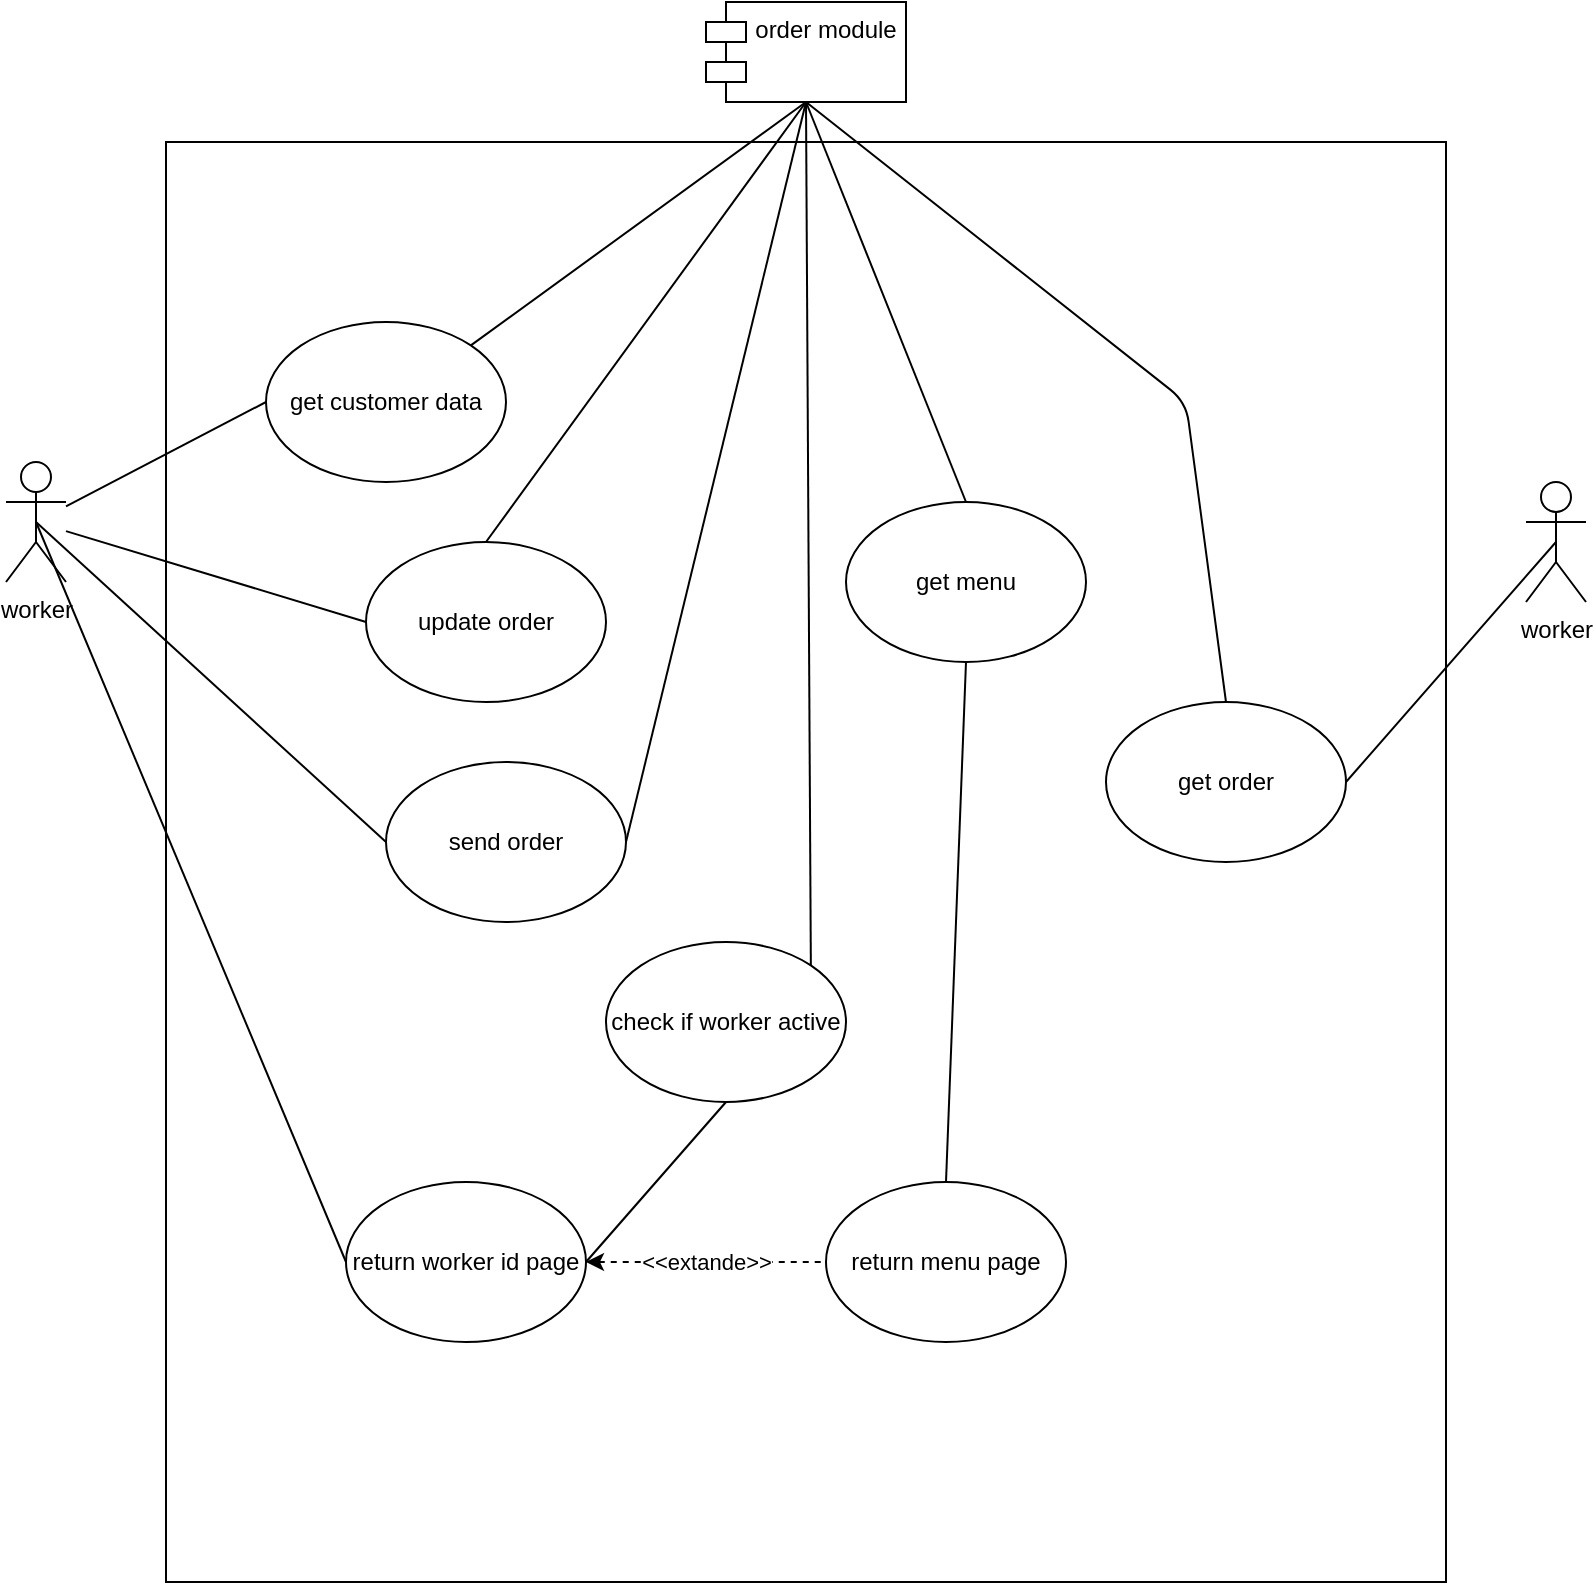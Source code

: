 <mxfile version="13.7.9" type="device"><diagram id="OOFQfCedXWVnFaOJ-vc6" name="Page-1"><mxGraphModel dx="1422" dy="822" grid="1" gridSize="10" guides="1" tooltips="1" connect="1" arrows="1" fold="1" page="1" pageScale="1" pageWidth="850" pageHeight="1100" math="0" shadow="0"><root><mxCell id="0"/><mxCell id="1" parent="0"/><mxCell id="QT7aByYPTH6HTAvfmRyU-1" value="" style="rounded=0;whiteSpace=wrap;html=1;" vertex="1" parent="1"><mxGeometry x="120" y="80" width="640" height="720" as="geometry"/></mxCell><mxCell id="QT7aByYPTH6HTAvfmRyU-2" value="worker" style="shape=umlActor;verticalLabelPosition=bottom;verticalAlign=top;html=1;outlineConnect=0;" vertex="1" parent="1"><mxGeometry x="40" y="240" width="30" height="60" as="geometry"/></mxCell><mxCell id="QT7aByYPTH6HTAvfmRyU-3" value="return menu page" style="ellipse;whiteSpace=wrap;html=1;" vertex="1" parent="1"><mxGeometry x="450" y="600" width="120" height="80" as="geometry"/></mxCell><mxCell id="QT7aByYPTH6HTAvfmRyU-4" value="order module" style="shape=module;align=left;spacingLeft=20;align=center;verticalAlign=top;" vertex="1" parent="1"><mxGeometry x="390" y="10" width="100" height="50" as="geometry"/></mxCell><mxCell id="QT7aByYPTH6HTAvfmRyU-5" value="get menu" style="ellipse;whiteSpace=wrap;html=1;" vertex="1" parent="1"><mxGeometry x="460" y="260" width="120" height="80" as="geometry"/></mxCell><mxCell id="QT7aByYPTH6HTAvfmRyU-6" value="return worker id page" style="ellipse;whiteSpace=wrap;html=1;" vertex="1" parent="1"><mxGeometry x="210" y="600" width="120" height="80" as="geometry"/></mxCell><mxCell id="QT7aByYPTH6HTAvfmRyU-7" value="check if worker active" style="ellipse;whiteSpace=wrap;html=1;" vertex="1" parent="1"><mxGeometry x="340" y="480" width="120" height="80" as="geometry"/></mxCell><mxCell id="QT7aByYPTH6HTAvfmRyU-8" value="" style="endArrow=none;html=1;exitX=0.5;exitY=0.5;exitDx=0;exitDy=0;exitPerimeter=0;entryX=0;entryY=0.5;entryDx=0;entryDy=0;" edge="1" parent="1" source="QT7aByYPTH6HTAvfmRyU-2" target="QT7aByYPTH6HTAvfmRyU-6"><mxGeometry width="50" height="50" relative="1" as="geometry"><mxPoint x="400" y="440" as="sourcePoint"/><mxPoint x="450" y="390" as="targetPoint"/></mxGeometry></mxCell><mxCell id="QT7aByYPTH6HTAvfmRyU-9" value="" style="endArrow=none;html=1;exitX=0.5;exitY=1;exitDx=0;exitDy=0;entryX=1;entryY=0.5;entryDx=0;entryDy=0;" edge="1" parent="1" source="QT7aByYPTH6HTAvfmRyU-7" target="QT7aByYPTH6HTAvfmRyU-6"><mxGeometry width="50" height="50" relative="1" as="geometry"><mxPoint x="410" y="630" as="sourcePoint"/><mxPoint x="605" y="770" as="targetPoint"/></mxGeometry></mxCell><mxCell id="QT7aByYPTH6HTAvfmRyU-10" value="&amp;lt;&amp;lt;extande&amp;gt;&amp;gt;" style="endArrow=none;html=1;exitX=1;exitY=0.5;exitDx=0;exitDy=0;entryX=0;entryY=0.5;entryDx=0;entryDy=0;dashed=1;startArrow=classic;startFill=1;" edge="1" parent="1" source="QT7aByYPTH6HTAvfmRyU-6" target="QT7aByYPTH6HTAvfmRyU-3"><mxGeometry width="50" height="50" relative="1" as="geometry"><mxPoint x="320" y="520" as="sourcePoint"/><mxPoint x="320" y="460" as="targetPoint"/></mxGeometry></mxCell><mxCell id="QT7aByYPTH6HTAvfmRyU-11" value="" style="endArrow=none;html=1;exitX=0.5;exitY=1;exitDx=0;exitDy=0;entryX=0.5;entryY=0;entryDx=0;entryDy=0;" edge="1" parent="1" source="QT7aByYPTH6HTAvfmRyU-5" target="QT7aByYPTH6HTAvfmRyU-3"><mxGeometry width="50" height="50" relative="1" as="geometry"><mxPoint x="380" y="560" as="sourcePoint"/><mxPoint x="450" y="560" as="targetPoint"/></mxGeometry></mxCell><mxCell id="QT7aByYPTH6HTAvfmRyU-12" value="" style="endArrow=none;html=1;entryX=0.5;entryY=1;entryDx=0;entryDy=0;exitX=1;exitY=0;exitDx=0;exitDy=0;" edge="1" parent="1" source="QT7aByYPTH6HTAvfmRyU-7" target="QT7aByYPTH6HTAvfmRyU-4"><mxGeometry width="50" height="50" relative="1" as="geometry"><mxPoint x="320" y="520" as="sourcePoint"/><mxPoint x="320" y="460" as="targetPoint"/></mxGeometry></mxCell><mxCell id="QT7aByYPTH6HTAvfmRyU-13" value="" style="endArrow=none;html=1;exitX=0.5;exitY=0;exitDx=0;exitDy=0;entryX=0.5;entryY=1;entryDx=0;entryDy=0;" edge="1" parent="1" source="QT7aByYPTH6HTAvfmRyU-5" target="QT7aByYPTH6HTAvfmRyU-4"><mxGeometry width="50" height="50" relative="1" as="geometry"><mxPoint x="320" y="380" as="sourcePoint"/><mxPoint x="450" y="70" as="targetPoint"/></mxGeometry></mxCell><mxCell id="QT7aByYPTH6HTAvfmRyU-14" value="send order" style="ellipse;whiteSpace=wrap;html=1;" vertex="1" parent="1"><mxGeometry x="230" y="390" width="120" height="80" as="geometry"/></mxCell><mxCell id="QT7aByYPTH6HTAvfmRyU-15" value="" style="endArrow=none;html=1;exitX=0.5;exitY=0.5;exitDx=0;exitDy=0;exitPerimeter=0;entryX=0;entryY=0.5;entryDx=0;entryDy=0;" edge="1" parent="1" source="QT7aByYPTH6HTAvfmRyU-2" target="QT7aByYPTH6HTAvfmRyU-14"><mxGeometry width="50" height="50" relative="1" as="geometry"><mxPoint x="65" y="280" as="sourcePoint"/><mxPoint x="260" y="420" as="targetPoint"/></mxGeometry></mxCell><mxCell id="QT7aByYPTH6HTAvfmRyU-16" value="" style="endArrow=none;html=1;exitX=1;exitY=0.5;exitDx=0;exitDy=0;entryX=0.5;entryY=1;entryDx=0;entryDy=0;" edge="1" parent="1" source="QT7aByYPTH6HTAvfmRyU-14" target="QT7aByYPTH6HTAvfmRyU-4"><mxGeometry width="50" height="50" relative="1" as="geometry"><mxPoint x="320" y="380" as="sourcePoint"/><mxPoint x="450" y="70" as="targetPoint"/></mxGeometry></mxCell><mxCell id="QT7aByYPTH6HTAvfmRyU-18" value="update order" style="ellipse;whiteSpace=wrap;html=1;" vertex="1" parent="1"><mxGeometry x="220" y="280" width="120" height="80" as="geometry"/></mxCell><mxCell id="QT7aByYPTH6HTAvfmRyU-19" value="" style="endArrow=none;html=1;exitX=0.5;exitY=0;exitDx=0;exitDy=0;entryX=0.5;entryY=1;entryDx=0;entryDy=0;" edge="1" parent="1" source="QT7aByYPTH6HTAvfmRyU-18" target="QT7aByYPTH6HTAvfmRyU-4"><mxGeometry width="50" height="50" relative="1" as="geometry"><mxPoint x="330" y="560" as="sourcePoint"/><mxPoint x="450" y="70" as="targetPoint"/></mxGeometry></mxCell><mxCell id="QT7aByYPTH6HTAvfmRyU-20" value="" style="endArrow=none;html=1;entryX=0;entryY=0.5;entryDx=0;entryDy=0;" edge="1" parent="1" source="QT7aByYPTH6HTAvfmRyU-2" target="QT7aByYPTH6HTAvfmRyU-18"><mxGeometry width="50" height="50" relative="1" as="geometry"><mxPoint x="150" y="350" as="sourcePoint"/><mxPoint x="200" y="300" as="targetPoint"/></mxGeometry></mxCell><mxCell id="QT7aByYPTH6HTAvfmRyU-21" value="get customer data" style="ellipse;whiteSpace=wrap;html=1;" vertex="1" parent="1"><mxGeometry x="170" y="170" width="120" height="80" as="geometry"/></mxCell><mxCell id="QT7aByYPTH6HTAvfmRyU-22" value="" style="endArrow=none;html=1;entryX=0;entryY=0.5;entryDx=0;entryDy=0;" edge="1" parent="1" source="QT7aByYPTH6HTAvfmRyU-2" target="QT7aByYPTH6HTAvfmRyU-21"><mxGeometry width="50" height="50" relative="1" as="geometry"><mxPoint x="50" y="270" as="sourcePoint"/><mxPoint x="210" y="430" as="targetPoint"/></mxGeometry></mxCell><mxCell id="QT7aByYPTH6HTAvfmRyU-23" value="" style="endArrow=none;html=1;exitX=1;exitY=0;exitDx=0;exitDy=0;entryX=0.5;entryY=1;entryDx=0;entryDy=0;" edge="1" parent="1" source="QT7aByYPTH6HTAvfmRyU-21" target="QT7aByYPTH6HTAvfmRyU-4"><mxGeometry width="50" height="50" relative="1" as="geometry"><mxPoint x="270" y="390" as="sourcePoint"/><mxPoint x="450" y="70" as="targetPoint"/></mxGeometry></mxCell><mxCell id="QT7aByYPTH6HTAvfmRyU-24" value="get order" style="ellipse;whiteSpace=wrap;html=1;" vertex="1" parent="1"><mxGeometry x="590" y="360" width="120" height="80" as="geometry"/></mxCell><mxCell id="QT7aByYPTH6HTAvfmRyU-25" value="" style="endArrow=none;html=1;exitX=0.5;exitY=0;exitDx=0;exitDy=0;entryX=0.5;entryY=1;entryDx=0;entryDy=0;" edge="1" parent="1" source="QT7aByYPTH6HTAvfmRyU-24" target="QT7aByYPTH6HTAvfmRyU-4"><mxGeometry width="50" height="50" relative="1" as="geometry"><mxPoint x="530" y="210" as="sourcePoint"/><mxPoint x="450" y="70" as="targetPoint"/><Array as="points"><mxPoint x="630" y="210"/></Array></mxGeometry></mxCell><mxCell id="QT7aByYPTH6HTAvfmRyU-27" value="worker" style="shape=umlActor;verticalLabelPosition=bottom;verticalAlign=top;html=1;outlineConnect=0;" vertex="1" parent="1"><mxGeometry x="800" y="250" width="30" height="60" as="geometry"/></mxCell><mxCell id="QT7aByYPTH6HTAvfmRyU-28" value="" style="endArrow=none;html=1;entryX=0.5;entryY=0.5;entryDx=0;entryDy=0;entryPerimeter=0;exitX=1;exitY=0.5;exitDx=0;exitDy=0;" edge="1" parent="1" source="QT7aByYPTH6HTAvfmRyU-24" target="QT7aByYPTH6HTAvfmRyU-27"><mxGeometry width="50" height="50" relative="1" as="geometry"><mxPoint x="570" y="390" as="sourcePoint"/><mxPoint x="620" y="340" as="targetPoint"/></mxGeometry></mxCell></root></mxGraphModel></diagram></mxfile>